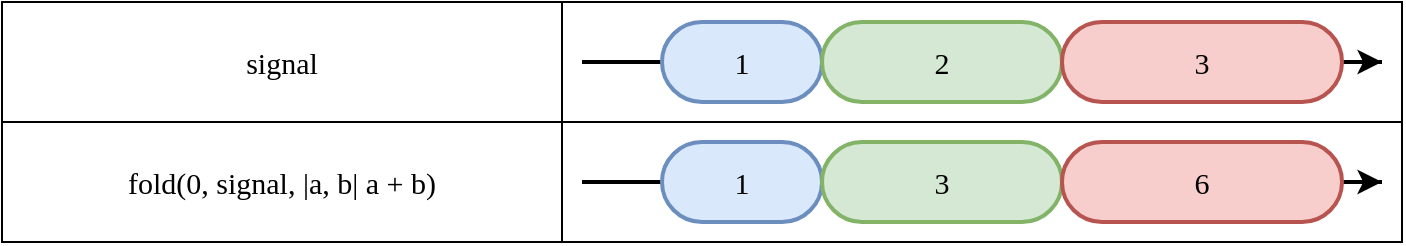 <mxfile version="23.1.4" type="device">
  <diagram name="Page-1" id="dFmc4SeiALAdxSmlRPcr">
    <mxGraphModel dx="1434" dy="706" grid="1" gridSize="10" guides="1" tooltips="1" connect="1" arrows="1" fold="1" page="1" pageScale="1" pageWidth="827" pageHeight="1169" math="0" shadow="0">
      <root>
        <mxCell id="0" />
        <mxCell id="1" parent="0" />
        <mxCell id="OYaM7oI7Gwu251D2yHhQ-42" value="" style="group" parent="1" vertex="1" connectable="0">
          <mxGeometry x="40" y="520" width="680" height="120" as="geometry" />
        </mxCell>
        <mxCell id="OYaM7oI7Gwu251D2yHhQ-25" value="" style="shape=table;startSize=0;container=1;collapsible=0;childLayout=tableLayout;fontSize=15;align=center;fontFamily=Lucida Console;strokeWidth=1;fillColor=none;" parent="OYaM7oI7Gwu251D2yHhQ-42" vertex="1">
          <mxGeometry width="700" height="120" as="geometry" />
        </mxCell>
        <mxCell id="OYaM7oI7Gwu251D2yHhQ-26" value="" style="shape=tableRow;horizontal=0;startSize=0;swimlaneHead=0;swimlaneBody=0;strokeColor=inherit;top=0;left=0;bottom=0;right=0;collapsible=0;dropTarget=0;fillColor=none;points=[[0,0.5],[1,0.5]];portConstraint=eastwest;fontSize=15;fontFamily=Lucida Console;strokeWidth=2;" parent="OYaM7oI7Gwu251D2yHhQ-25" vertex="1">
          <mxGeometry width="700" height="60" as="geometry" />
        </mxCell>
        <mxCell id="OYaM7oI7Gwu251D2yHhQ-27" value="signal" style="shape=partialRectangle;html=1;whiteSpace=wrap;connectable=0;strokeColor=inherit;overflow=hidden;fillColor=none;top=0;left=0;bottom=0;right=0;pointerEvents=1;fontSize=15;fontFamily=Lucida Console;align=center;strokeWidth=2;" parent="OYaM7oI7Gwu251D2yHhQ-26" vertex="1">
          <mxGeometry width="280" height="60" as="geometry">
            <mxRectangle width="280" height="60" as="alternateBounds" />
          </mxGeometry>
        </mxCell>
        <mxCell id="OYaM7oI7Gwu251D2yHhQ-28" value="" style="shape=partialRectangle;html=1;whiteSpace=wrap;connectable=0;strokeColor=inherit;overflow=hidden;fillColor=none;top=0;left=0;bottom=0;right=0;pointerEvents=1;fontSize=15;fontFamily=Lucida Console;align=center;strokeWidth=2;" parent="OYaM7oI7Gwu251D2yHhQ-26" vertex="1">
          <mxGeometry x="280" width="420" height="60" as="geometry">
            <mxRectangle width="420" height="60" as="alternateBounds" />
          </mxGeometry>
        </mxCell>
        <mxCell id="OYaM7oI7Gwu251D2yHhQ-30" value="" style="shape=tableRow;horizontal=0;startSize=0;swimlaneHead=0;swimlaneBody=0;strokeColor=inherit;top=0;left=0;bottom=0;right=0;collapsible=0;dropTarget=0;fillColor=none;points=[[0,0.5],[1,0.5]];portConstraint=eastwest;fontSize=15;fontFamily=Lucida Console;strokeWidth=2;" parent="OYaM7oI7Gwu251D2yHhQ-25" vertex="1">
          <mxGeometry y="60" width="700" height="60" as="geometry" />
        </mxCell>
        <mxCell id="OYaM7oI7Gwu251D2yHhQ-31" value="fold(0, signal, |a, b| a + b)" style="shape=partialRectangle;html=1;whiteSpace=wrap;connectable=0;strokeColor=inherit;overflow=hidden;fillColor=none;top=0;left=0;bottom=0;right=0;pointerEvents=1;fontSize=15;fontFamily=Lucida Console;align=center;strokeWidth=2;" parent="OYaM7oI7Gwu251D2yHhQ-30" vertex="1">
          <mxGeometry width="280" height="60" as="geometry">
            <mxRectangle width="280" height="60" as="alternateBounds" />
          </mxGeometry>
        </mxCell>
        <mxCell id="OYaM7oI7Gwu251D2yHhQ-32" value="" style="shape=partialRectangle;html=1;whiteSpace=wrap;connectable=0;strokeColor=inherit;overflow=hidden;fillColor=none;top=0;left=0;bottom=0;right=0;pointerEvents=1;fontSize=15;fontFamily=Lucida Console;align=center;strokeWidth=2;" parent="OYaM7oI7Gwu251D2yHhQ-30" vertex="1">
          <mxGeometry x="280" width="420" height="60" as="geometry">
            <mxRectangle width="420" height="60" as="alternateBounds" />
          </mxGeometry>
        </mxCell>
        <mxCell id="OYaM7oI7Gwu251D2yHhQ-38" value="" style="group;fontFamily=Lucida Console;fontSize=15;strokeWidth=2;" parent="OYaM7oI7Gwu251D2yHhQ-42" vertex="1" connectable="0">
          <mxGeometry x="290" y="70" width="400" height="40" as="geometry" />
        </mxCell>
        <mxCell id="OYaM7oI7Gwu251D2yHhQ-2" value="" style="endArrow=classic;html=1;rounded=0;endFill=1;fontFamily=Lucida Console;fontSize=15;strokeWidth=2;" parent="OYaM7oI7Gwu251D2yHhQ-38" edge="1">
          <mxGeometry width="50" height="50" relative="1" as="geometry">
            <mxPoint x="280" y="20" as="sourcePoint" />
            <mxPoint x="400" y="20" as="targetPoint" />
          </mxGeometry>
        </mxCell>
        <mxCell id="OYaM7oI7Gwu251D2yHhQ-16" value="" style="endArrow=none;html=1;rounded=0;endFill=0;fontFamily=Lucida Console;fontSize=15;strokeWidth=2;" parent="OYaM7oI7Gwu251D2yHhQ-38" edge="1">
          <mxGeometry width="50" height="50" relative="1" as="geometry">
            <mxPoint y="20" as="sourcePoint" />
            <mxPoint x="40" y="20" as="targetPoint" />
          </mxGeometry>
        </mxCell>
        <mxCell id="OYaM7oI7Gwu251D2yHhQ-21" value="" style="endArrow=none;html=1;rounded=0;endFill=0;fontFamily=Lucida Console;fontSize=15;strokeWidth=2;" parent="OYaM7oI7Gwu251D2yHhQ-38" target="OYaM7oI7Gwu251D2yHhQ-17" edge="1">
          <mxGeometry width="50" height="50" relative="1" as="geometry">
            <mxPoint x="80" y="20" as="sourcePoint" />
            <mxPoint x="240" y="20" as="targetPoint" />
          </mxGeometry>
        </mxCell>
        <mxCell id="OYaM7oI7Gwu251D2yHhQ-20" value="" style="endArrow=none;html=1;rounded=0;endFill=0;fontFamily=Lucida Console;fontSize=15;strokeWidth=2;" parent="OYaM7oI7Gwu251D2yHhQ-38" target="OYaM7oI7Gwu251D2yHhQ-19" edge="1">
          <mxGeometry width="50" height="50" relative="1" as="geometry">
            <mxPoint x="160" y="20" as="sourcePoint" />
            <mxPoint x="400" y="20" as="targetPoint" />
          </mxGeometry>
        </mxCell>
        <mxCell id="uXXg-2sSMvrnhLAgoyFu-4" value="1" style="rounded=1;whiteSpace=wrap;html=1;arcSize=50;fillColor=#dae8fc;strokeColor=#6c8ebf;strokeWidth=2;fontFamily=Lucida Console;fontSize=15;" vertex="1" parent="OYaM7oI7Gwu251D2yHhQ-38">
          <mxGeometry x="40" width="80" height="40" as="geometry" />
        </mxCell>
        <mxCell id="uXXg-2sSMvrnhLAgoyFu-5" value="3" style="rounded=1;whiteSpace=wrap;html=1;arcSize=50;fillColor=#d5e8d4;strokeColor=#82b366;strokeWidth=2;fontFamily=Lucida Console;fontSize=15;" vertex="1" parent="OYaM7oI7Gwu251D2yHhQ-38">
          <mxGeometry x="120" width="120" height="40" as="geometry" />
        </mxCell>
        <mxCell id="uXXg-2sSMvrnhLAgoyFu-6" value="6" style="rounded=1;whiteSpace=wrap;html=1;arcSize=50;fillColor=#f8cecc;strokeColor=#b85450;strokeWidth=2;fontFamily=Lucida Console;fontSize=15;" vertex="1" parent="OYaM7oI7Gwu251D2yHhQ-38">
          <mxGeometry x="240" width="140" height="40" as="geometry" />
        </mxCell>
        <mxCell id="OYaM7oI7Gwu251D2yHhQ-39" value="" style="group;fontFamily=Lucida Console;fontSize=15;strokeWidth=2;" parent="OYaM7oI7Gwu251D2yHhQ-42" vertex="1" connectable="0">
          <mxGeometry x="290" y="10" width="400" height="40" as="geometry" />
        </mxCell>
        <mxCell id="OYaM7oI7Gwu251D2yHhQ-1" value="" style="endArrow=classic;html=1;rounded=0;fontFamily=Lucida Console;fontSize=15;strokeWidth=2;" parent="OYaM7oI7Gwu251D2yHhQ-39" edge="1">
          <mxGeometry width="50" height="50" relative="1" as="geometry">
            <mxPoint x="280" y="20" as="sourcePoint" />
            <mxPoint x="400" y="20" as="targetPoint" />
          </mxGeometry>
        </mxCell>
        <mxCell id="OYaM7oI7Gwu251D2yHhQ-6" value="" style="endArrow=none;html=1;rounded=0;endFill=0;fontFamily=Lucida Console;fontSize=15;strokeWidth=2;" parent="OYaM7oI7Gwu251D2yHhQ-39" edge="1">
          <mxGeometry width="50" height="50" relative="1" as="geometry">
            <mxPoint y="20" as="sourcePoint" />
            <mxPoint x="40" y="20" as="targetPoint" />
          </mxGeometry>
        </mxCell>
        <mxCell id="OYaM7oI7Gwu251D2yHhQ-9" value="" style="endArrow=none;html=1;rounded=0;endFill=0;fontFamily=Lucida Console;fontSize=15;strokeWidth=2;" parent="OYaM7oI7Gwu251D2yHhQ-39" target="OYaM7oI7Gwu251D2yHhQ-7" edge="1">
          <mxGeometry width="50" height="50" relative="1" as="geometry">
            <mxPoint x="80" y="20" as="sourcePoint" />
            <mxPoint x="400" y="20" as="targetPoint" />
          </mxGeometry>
        </mxCell>
        <mxCell id="OYaM7oI7Gwu251D2yHhQ-10" value="" style="endArrow=none;html=1;rounded=0;endFill=0;fontFamily=Lucida Console;fontSize=15;strokeWidth=2;" parent="OYaM7oI7Gwu251D2yHhQ-39" target="OYaM7oI7Gwu251D2yHhQ-8" edge="1">
          <mxGeometry width="50" height="50" relative="1" as="geometry">
            <mxPoint x="160" y="20" as="sourcePoint" />
            <mxPoint x="400" y="20" as="targetPoint" />
          </mxGeometry>
        </mxCell>
        <mxCell id="uXXg-2sSMvrnhLAgoyFu-1" value="1" style="rounded=1;whiteSpace=wrap;html=1;arcSize=50;fillColor=#dae8fc;strokeColor=#6c8ebf;strokeWidth=2;fontFamily=Lucida Console;fontSize=15;" vertex="1" parent="OYaM7oI7Gwu251D2yHhQ-39">
          <mxGeometry x="40" width="80" height="40" as="geometry" />
        </mxCell>
        <mxCell id="uXXg-2sSMvrnhLAgoyFu-2" value="2" style="rounded=1;whiteSpace=wrap;html=1;arcSize=50;fillColor=#d5e8d4;strokeColor=#82b366;strokeWidth=2;fontFamily=Lucida Console;fontSize=15;" vertex="1" parent="OYaM7oI7Gwu251D2yHhQ-39">
          <mxGeometry x="120" width="120" height="40" as="geometry" />
        </mxCell>
        <mxCell id="uXXg-2sSMvrnhLAgoyFu-3" value="3" style="rounded=1;whiteSpace=wrap;html=1;arcSize=50;fillColor=#f8cecc;strokeColor=#b85450;strokeWidth=2;fontFamily=Lucida Console;fontSize=15;" vertex="1" parent="OYaM7oI7Gwu251D2yHhQ-39">
          <mxGeometry x="240" width="140" height="40" as="geometry" />
        </mxCell>
      </root>
    </mxGraphModel>
  </diagram>
</mxfile>
